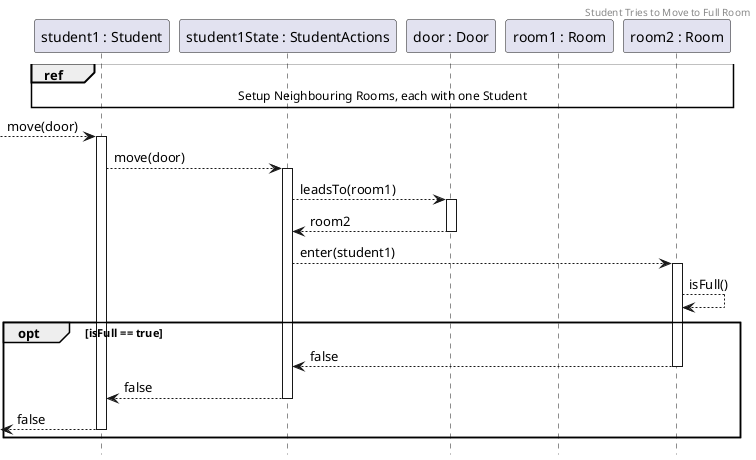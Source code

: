 @startuml RoomSplitWithEffects
header Student Tries to Move to Full Room
hide footbox

participant S1 as "student1 : Student"
participant S1S as "student1State : StudentActions"
participant D as "door : Door"
participant R1 as "room1 : Room"
participant R2 as "room2 : Room"
ref over S1, R2 : Setup Neighbouring Rooms, each with one Student
--> S1 ++: move(door)
S1 --> S1S ++: move(door)
S1S --> D ++: leadsTo(room1)
return room2
S1S --> R2 ++ : enter(student1)
R2 --> R2 : isFull()
opt isFull == true
    return false
    return false
    return false
end


@enduml

